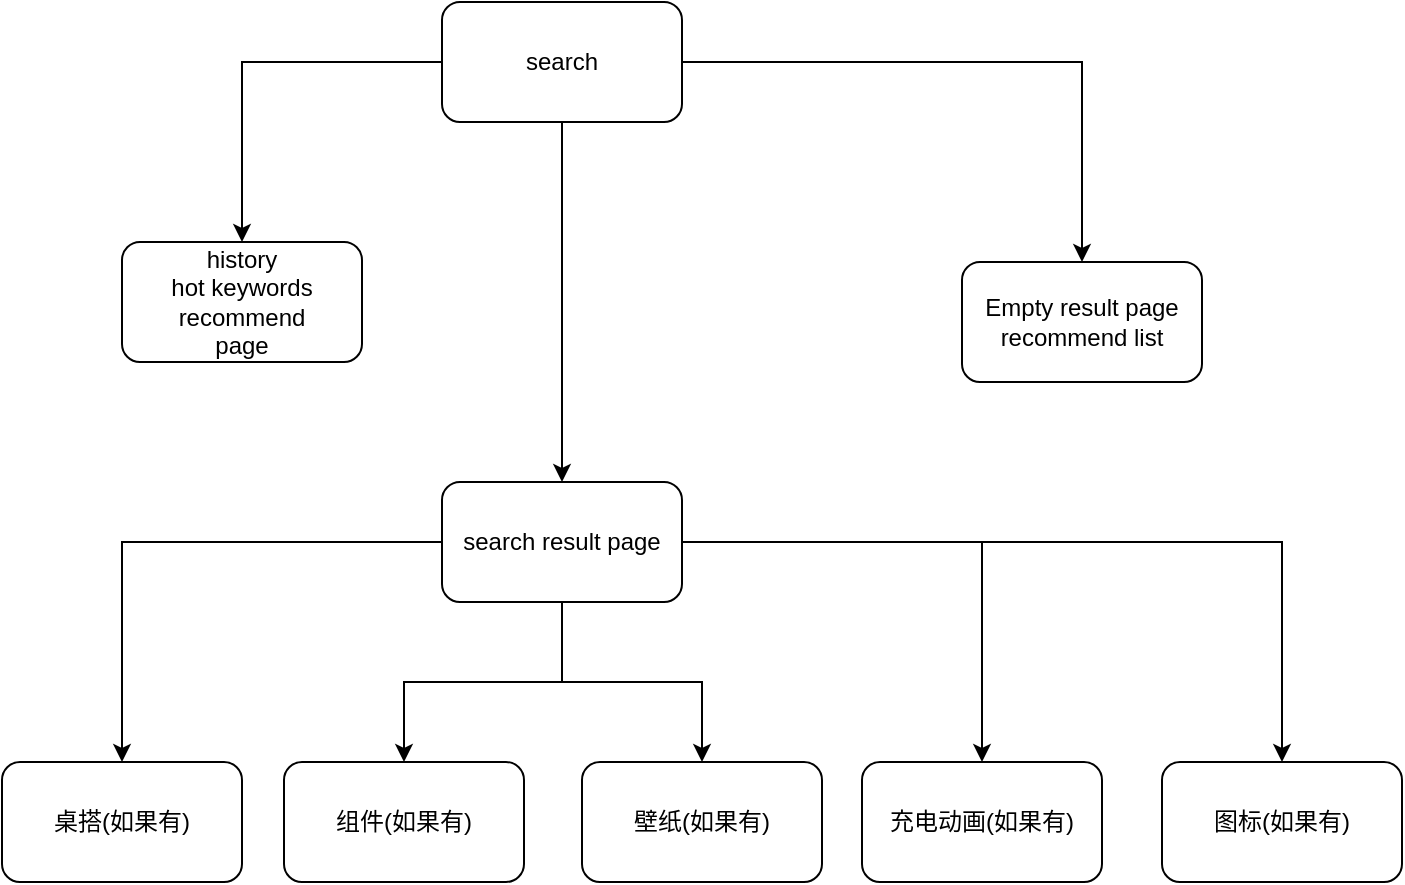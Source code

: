 <mxfile version="27.0.9">
  <diagram id="prtHgNgQTEPvFCAcTncT" name="Page-1">
    <mxGraphModel dx="1324" dy="725" grid="1" gridSize="10" guides="1" tooltips="1" connect="1" arrows="1" fold="1" page="1" pageScale="1" pageWidth="827" pageHeight="1169" math="0" shadow="0">
      <root>
        <mxCell id="0" />
        <mxCell id="1" parent="0" />
        <mxCell id="gTzz7au20Yn1j3DlXl7C-3" value="" style="edgeStyle=orthogonalEdgeStyle;rounded=0;orthogonalLoop=1;jettySize=auto;html=1;" edge="1" parent="1" source="gTzz7au20Yn1j3DlXl7C-1" target="gTzz7au20Yn1j3DlXl7C-2">
          <mxGeometry relative="1" as="geometry" />
        </mxCell>
        <mxCell id="gTzz7au20Yn1j3DlXl7C-5" value="" style="edgeStyle=orthogonalEdgeStyle;rounded=0;orthogonalLoop=1;jettySize=auto;html=1;" edge="1" parent="1" source="gTzz7au20Yn1j3DlXl7C-1" target="gTzz7au20Yn1j3DlXl7C-4">
          <mxGeometry relative="1" as="geometry" />
        </mxCell>
        <mxCell id="gTzz7au20Yn1j3DlXl7C-22" value="" style="edgeStyle=orthogonalEdgeStyle;rounded=0;orthogonalLoop=1;jettySize=auto;html=1;" edge="1" parent="1" source="gTzz7au20Yn1j3DlXl7C-1" target="gTzz7au20Yn1j3DlXl7C-21">
          <mxGeometry relative="1" as="geometry" />
        </mxCell>
        <mxCell id="gTzz7au20Yn1j3DlXl7C-1" value="search" style="rounded=1;whiteSpace=wrap;html=1;" vertex="1" parent="1">
          <mxGeometry x="260" y="100" width="120" height="60" as="geometry" />
        </mxCell>
        <mxCell id="gTzz7au20Yn1j3DlXl7C-2" value="history&lt;div&gt;hot keywords&lt;br&gt;&lt;div&gt;recommend&lt;/div&gt;&lt;div&gt;page&lt;/div&gt;&lt;/div&gt;" style="whiteSpace=wrap;html=1;rounded=1;" vertex="1" parent="1">
          <mxGeometry x="100" y="220" width="120" height="60" as="geometry" />
        </mxCell>
        <mxCell id="gTzz7au20Yn1j3DlXl7C-7" value="" style="edgeStyle=orthogonalEdgeStyle;rounded=0;orthogonalLoop=1;jettySize=auto;html=1;" edge="1" parent="1" source="gTzz7au20Yn1j3DlXl7C-4" target="gTzz7au20Yn1j3DlXl7C-6">
          <mxGeometry relative="1" as="geometry" />
        </mxCell>
        <mxCell id="gTzz7au20Yn1j3DlXl7C-9" value="" style="edgeStyle=orthogonalEdgeStyle;rounded=0;orthogonalLoop=1;jettySize=auto;html=1;" edge="1" parent="1" source="gTzz7au20Yn1j3DlXl7C-4" target="gTzz7au20Yn1j3DlXl7C-8">
          <mxGeometry relative="1" as="geometry" />
        </mxCell>
        <mxCell id="gTzz7au20Yn1j3DlXl7C-11" value="" style="edgeStyle=orthogonalEdgeStyle;rounded=0;orthogonalLoop=1;jettySize=auto;html=1;" edge="1" parent="1" source="gTzz7au20Yn1j3DlXl7C-4" target="gTzz7au20Yn1j3DlXl7C-10">
          <mxGeometry relative="1" as="geometry" />
        </mxCell>
        <mxCell id="gTzz7au20Yn1j3DlXl7C-24" value="" style="edgeStyle=orthogonalEdgeStyle;rounded=0;orthogonalLoop=1;jettySize=auto;html=1;" edge="1" parent="1" source="gTzz7au20Yn1j3DlXl7C-4" target="gTzz7au20Yn1j3DlXl7C-23">
          <mxGeometry relative="1" as="geometry" />
        </mxCell>
        <mxCell id="gTzz7au20Yn1j3DlXl7C-26" value="" style="edgeStyle=orthogonalEdgeStyle;rounded=0;orthogonalLoop=1;jettySize=auto;html=1;" edge="1" parent="1" source="gTzz7au20Yn1j3DlXl7C-4" target="gTzz7au20Yn1j3DlXl7C-25">
          <mxGeometry relative="1" as="geometry" />
        </mxCell>
        <mxCell id="gTzz7au20Yn1j3DlXl7C-4" value="search result page" style="whiteSpace=wrap;html=1;rounded=1;" vertex="1" parent="1">
          <mxGeometry x="260" y="340" width="120" height="60" as="geometry" />
        </mxCell>
        <mxCell id="gTzz7au20Yn1j3DlXl7C-6" value="桌搭(如果有)" style="whiteSpace=wrap;html=1;rounded=1;" vertex="1" parent="1">
          <mxGeometry x="40" y="480" width="120" height="60" as="geometry" />
        </mxCell>
        <mxCell id="gTzz7au20Yn1j3DlXl7C-8" value="组件(如果有)" style="whiteSpace=wrap;html=1;rounded=1;" vertex="1" parent="1">
          <mxGeometry x="181" y="480" width="120" height="60" as="geometry" />
        </mxCell>
        <mxCell id="gTzz7au20Yn1j3DlXl7C-10" value="壁纸(如果有)" style="whiteSpace=wrap;html=1;rounded=1;" vertex="1" parent="1">
          <mxGeometry x="330" y="480" width="120" height="60" as="geometry" />
        </mxCell>
        <mxCell id="gTzz7au20Yn1j3DlXl7C-21" value="Empty result page&lt;div&gt;recommend list&lt;/div&gt;" style="whiteSpace=wrap;html=1;rounded=1;" vertex="1" parent="1">
          <mxGeometry x="520" y="230" width="120" height="60" as="geometry" />
        </mxCell>
        <mxCell id="gTzz7au20Yn1j3DlXl7C-23" value="充电动画(如果有)" style="whiteSpace=wrap;html=1;rounded=1;" vertex="1" parent="1">
          <mxGeometry x="470" y="480" width="120" height="60" as="geometry" />
        </mxCell>
        <mxCell id="gTzz7au20Yn1j3DlXl7C-25" value="图标(如果有)" style="whiteSpace=wrap;html=1;rounded=1;" vertex="1" parent="1">
          <mxGeometry x="620" y="480" width="120" height="60" as="geometry" />
        </mxCell>
      </root>
    </mxGraphModel>
  </diagram>
</mxfile>

